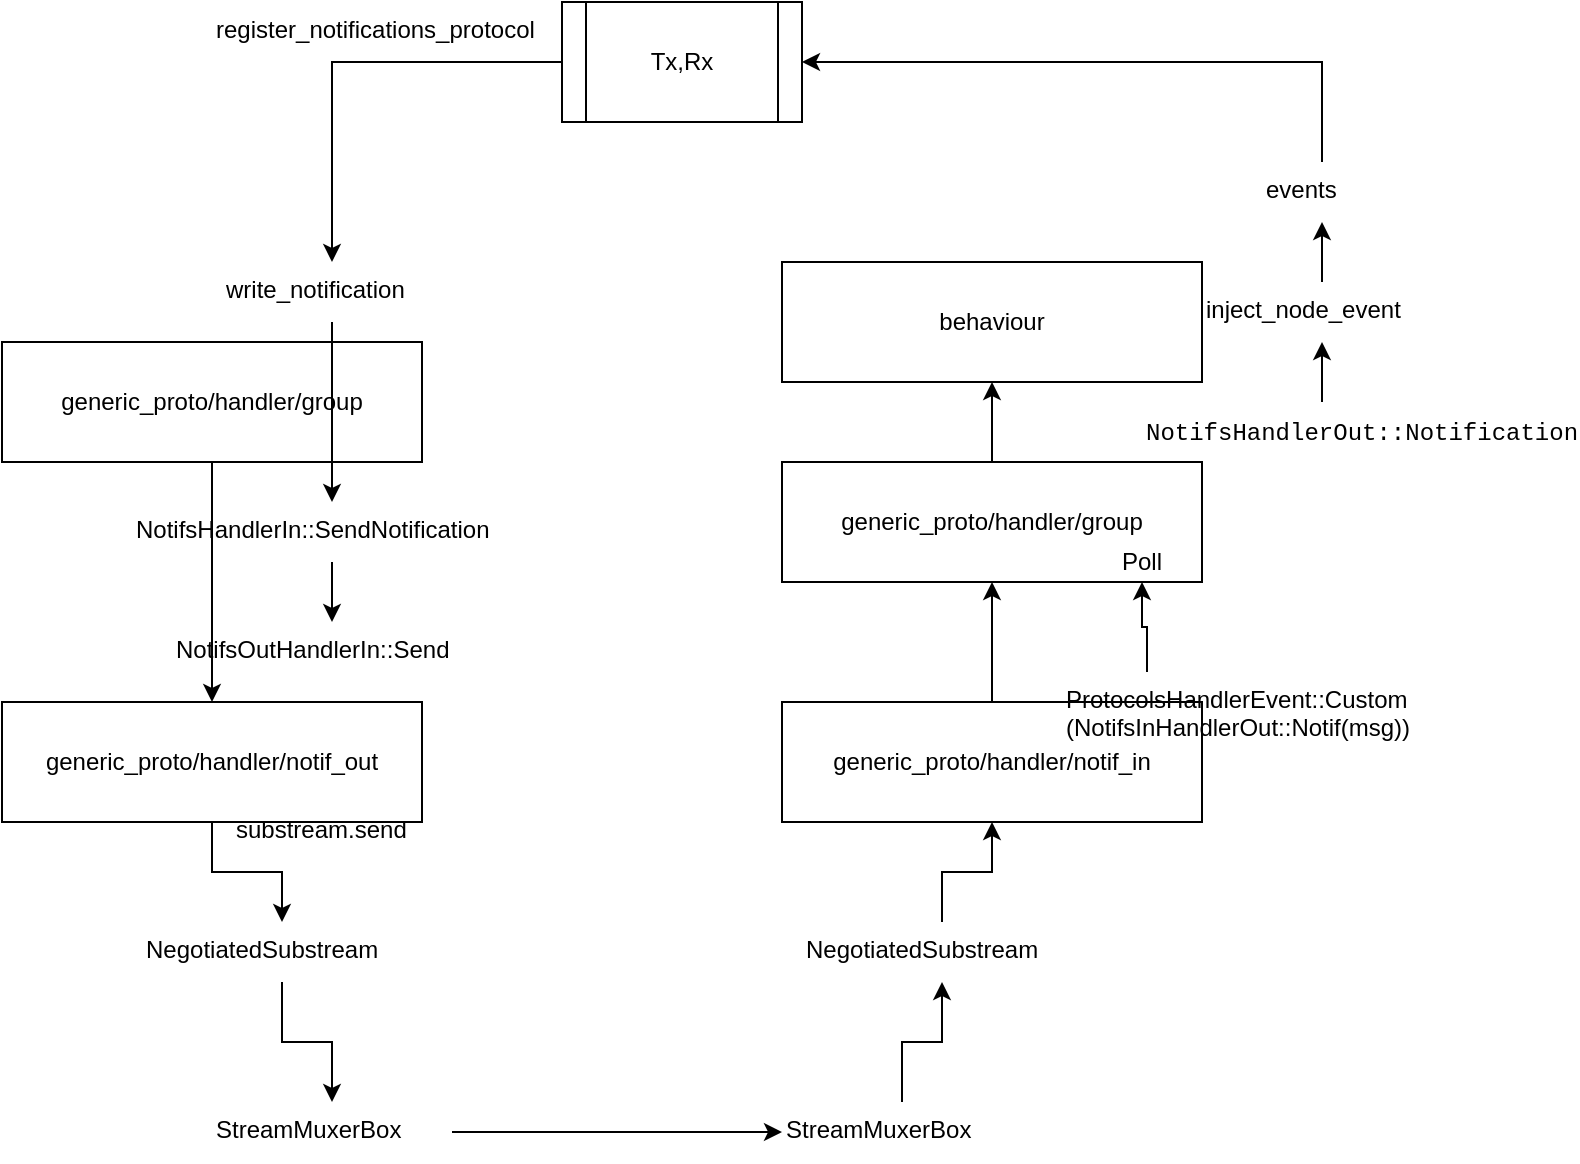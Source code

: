 <mxfile version="12.2.2" type="device" pages="1"><diagram id="RscGi7HocGm_ENZCdOCG" name="Page-1"><mxGraphModel dx="1092" dy="741" grid="0" gridSize="10" guides="1" tooltips="1" connect="1" arrows="1" fold="1" page="1" pageScale="1" pageWidth="827" pageHeight="1169" math="0" shadow="0"><root><mxCell id="0"/><mxCell id="1" parent="0"/><mxCell id="n2ZhBb6jHlwmBHAozTFn-29" style="edgeStyle=orthogonalEdgeStyle;rounded=0;orthogonalLoop=1;jettySize=auto;html=1;exitX=0.5;exitY=0;exitDx=0;exitDy=0;entryX=0.5;entryY=1;entryDx=0;entryDy=0;" edge="1" parent="1" source="n2ZhBb6jHlwmBHAozTFn-1" target="n2ZhBb6jHlwmBHAozTFn-26"><mxGeometry relative="1" as="geometry"/></mxCell><mxCell id="n2ZhBb6jHlwmBHAozTFn-1" value="generic_proto/handler/group" style="rounded=0;whiteSpace=wrap;html=1;" vertex="1" parent="1"><mxGeometry x="450" y="360" width="210" height="60" as="geometry"/></mxCell><mxCell id="n2ZhBb6jHlwmBHAozTFn-15" style="edgeStyle=orthogonalEdgeStyle;rounded=0;orthogonalLoop=1;jettySize=auto;html=1;exitX=0.5;exitY=0;exitDx=0;exitDy=0;" edge="1" parent="1" source="n2ZhBb6jHlwmBHAozTFn-2" target="n2ZhBb6jHlwmBHAozTFn-1"><mxGeometry relative="1" as="geometry"/></mxCell><mxCell id="n2ZhBb6jHlwmBHAozTFn-2" value="&lt;span style=&quot;white-space: normal&quot;&gt;generic_proto/handler/notif_in&lt;/span&gt;" style="rounded=0;whiteSpace=wrap;html=1;" vertex="1" parent="1"><mxGeometry x="450" y="480" width="210" height="60" as="geometry"/></mxCell><mxCell id="n2ZhBb6jHlwmBHAozTFn-9" style="edgeStyle=orthogonalEdgeStyle;rounded=0;orthogonalLoop=1;jettySize=auto;html=1;exitX=0.5;exitY=1;exitDx=0;exitDy=0;" edge="1" parent="1" source="n2ZhBb6jHlwmBHAozTFn-3" target="n2ZhBb6jHlwmBHAozTFn-4"><mxGeometry relative="1" as="geometry"/></mxCell><mxCell id="n2ZhBb6jHlwmBHAozTFn-3" value="generic_proto/handler/group" style="rounded=0;whiteSpace=wrap;html=1;" vertex="1" parent="1"><mxGeometry x="60" y="300" width="210" height="60" as="geometry"/></mxCell><mxCell id="n2ZhBb6jHlwmBHAozTFn-10" style="edgeStyle=orthogonalEdgeStyle;rounded=0;orthogonalLoop=1;jettySize=auto;html=1;exitX=0.5;exitY=1;exitDx=0;exitDy=0;" edge="1" parent="1" source="n2ZhBb6jHlwmBHAozTFn-4" target="n2ZhBb6jHlwmBHAozTFn-5"><mxGeometry relative="1" as="geometry"/></mxCell><mxCell id="n2ZhBb6jHlwmBHAozTFn-4" value="&lt;span style=&quot;white-space: normal&quot;&gt;generic_proto/handler/notif_out&lt;/span&gt;" style="rounded=0;whiteSpace=wrap;html=1;" vertex="1" parent="1"><mxGeometry x="60" y="480" width="210" height="60" as="geometry"/></mxCell><mxCell id="n2ZhBb6jHlwmBHAozTFn-11" style="edgeStyle=orthogonalEdgeStyle;rounded=0;orthogonalLoop=1;jettySize=auto;html=1;exitX=0.5;exitY=1;exitDx=0;exitDy=0;" edge="1" parent="1" source="n2ZhBb6jHlwmBHAozTFn-5" target="n2ZhBb6jHlwmBHAozTFn-7"><mxGeometry relative="1" as="geometry"/></mxCell><mxCell id="n2ZhBb6jHlwmBHAozTFn-5" value="NegotiatedSubstream" style="text;html=1;" vertex="1" parent="1"><mxGeometry x="130" y="590" width="140" height="30" as="geometry"/></mxCell><mxCell id="n2ZhBb6jHlwmBHAozTFn-14" style="edgeStyle=orthogonalEdgeStyle;rounded=0;orthogonalLoop=1;jettySize=auto;html=1;exitX=0.5;exitY=0;exitDx=0;exitDy=0;" edge="1" parent="1" source="n2ZhBb6jHlwmBHAozTFn-6" target="n2ZhBb6jHlwmBHAozTFn-2"><mxGeometry relative="1" as="geometry"/></mxCell><mxCell id="n2ZhBb6jHlwmBHAozTFn-6" value="NegotiatedSubstream" style="text;html=1;" vertex="1" parent="1"><mxGeometry x="460" y="590" width="140" height="30" as="geometry"/></mxCell><mxCell id="n2ZhBb6jHlwmBHAozTFn-12" style="edgeStyle=orthogonalEdgeStyle;rounded=0;orthogonalLoop=1;jettySize=auto;html=1;exitX=1;exitY=0.5;exitDx=0;exitDy=0;" edge="1" parent="1" source="n2ZhBb6jHlwmBHAozTFn-7" target="n2ZhBb6jHlwmBHAozTFn-8"><mxGeometry relative="1" as="geometry"/></mxCell><mxCell id="n2ZhBb6jHlwmBHAozTFn-7" value="StreamMuxerBox" style="text;html=1;" vertex="1" parent="1"><mxGeometry x="165" y="680" width="120" height="30" as="geometry"/></mxCell><mxCell id="n2ZhBb6jHlwmBHAozTFn-13" style="edgeStyle=orthogonalEdgeStyle;rounded=0;orthogonalLoop=1;jettySize=auto;html=1;exitX=0.5;exitY=0;exitDx=0;exitDy=0;" edge="1" parent="1" source="n2ZhBb6jHlwmBHAozTFn-8" target="n2ZhBb6jHlwmBHAozTFn-6"><mxGeometry relative="1" as="geometry"/></mxCell><mxCell id="n2ZhBb6jHlwmBHAozTFn-8" value="StreamMuxerBox" style="text;html=1;" vertex="1" parent="1"><mxGeometry x="450" y="680" width="120" height="30" as="geometry"/></mxCell><mxCell id="n2ZhBb6jHlwmBHAozTFn-16" value="substream.send" style="text;html=1;" vertex="1" parent="1"><mxGeometry x="175" y="530" width="110" height="30" as="geometry"/></mxCell><mxCell id="n2ZhBb6jHlwmBHAozTFn-17" value="NotifsOutHandlerIn::Send" style="text;html=1;" vertex="1" parent="1"><mxGeometry x="145" y="440" width="160" height="30" as="geometry"/></mxCell><mxCell id="n2ZhBb6jHlwmBHAozTFn-19" style="edgeStyle=orthogonalEdgeStyle;rounded=0;orthogonalLoop=1;jettySize=auto;html=1;exitX=0.5;exitY=1;exitDx=0;exitDy=0;" edge="1" parent="1" source="n2ZhBb6jHlwmBHAozTFn-18" target="n2ZhBb6jHlwmBHAozTFn-17"><mxGeometry relative="1" as="geometry"/></mxCell><mxCell id="n2ZhBb6jHlwmBHAozTFn-18" value="NotifsHandlerIn::SendNotification" style="text;html=1;" vertex="1" parent="1"><mxGeometry x="125" y="380" width="200" height="30" as="geometry"/></mxCell><mxCell id="n2ZhBb6jHlwmBHAozTFn-21" style="edgeStyle=orthogonalEdgeStyle;rounded=0;orthogonalLoop=1;jettySize=auto;html=1;exitX=0.5;exitY=1;exitDx=0;exitDy=0;" edge="1" parent="1" source="n2ZhBb6jHlwmBHAozTFn-20" target="n2ZhBb6jHlwmBHAozTFn-18"><mxGeometry relative="1" as="geometry"/></mxCell><mxCell id="n2ZhBb6jHlwmBHAozTFn-20" value="write_notification" style="text;html=1;" vertex="1" parent="1"><mxGeometry x="170" y="260" width="110" height="30" as="geometry"/></mxCell><mxCell id="n2ZhBb6jHlwmBHAozTFn-24" style="edgeStyle=orthogonalEdgeStyle;rounded=0;orthogonalLoop=1;jettySize=auto;html=1;exitX=0.25;exitY=0;exitDx=0;exitDy=0;entryX=0.5;entryY=1;entryDx=0;entryDy=0;" edge="1" parent="1" source="n2ZhBb6jHlwmBHAozTFn-22" target="n2ZhBb6jHlwmBHAozTFn-23"><mxGeometry relative="1" as="geometry"/></mxCell><mxCell id="n2ZhBb6jHlwmBHAozTFn-22" value="ProtocolsHandlerEvent::Custom&lt;br&gt;(NotifsInHandlerOut::Notif(msg))" style="text;html=1;" vertex="1" parent="1"><mxGeometry x="590" y="465" width="170" height="30" as="geometry"/></mxCell><mxCell id="n2ZhBb6jHlwmBHAozTFn-23" value="Poll" style="text;html=1;strokeColor=none;fillColor=none;align=center;verticalAlign=middle;whiteSpace=wrap;rounded=0;" vertex="1" parent="1"><mxGeometry x="610" y="400" width="40" height="20" as="geometry"/></mxCell><mxCell id="n2ZhBb6jHlwmBHAozTFn-34" style="edgeStyle=orthogonalEdgeStyle;rounded=0;orthogonalLoop=1;jettySize=auto;html=1;exitX=0.5;exitY=0;exitDx=0;exitDy=0;entryX=0.5;entryY=1;entryDx=0;entryDy=0;" edge="1" parent="1" source="n2ZhBb6jHlwmBHAozTFn-25" target="n2ZhBb6jHlwmBHAozTFn-33"><mxGeometry relative="1" as="geometry"/></mxCell><mxCell id="n2ZhBb6jHlwmBHAozTFn-25" value="inject_node_event" style="text;html=1;" vertex="1" parent="1"><mxGeometry x="660" y="270" width="120" height="30" as="geometry"/></mxCell><mxCell id="n2ZhBb6jHlwmBHAozTFn-26" value="behaviour" style="rounded=0;whiteSpace=wrap;html=1;" vertex="1" parent="1"><mxGeometry x="450" y="260" width="210" height="60" as="geometry"/></mxCell><mxCell id="n2ZhBb6jHlwmBHAozTFn-28" style="edgeStyle=orthogonalEdgeStyle;rounded=0;orthogonalLoop=1;jettySize=auto;html=1;exitX=0.75;exitY=0;exitDx=0;exitDy=0;" edge="1" parent="1" source="n2ZhBb6jHlwmBHAozTFn-27" target="n2ZhBb6jHlwmBHAozTFn-25"><mxGeometry relative="1" as="geometry"/></mxCell><mxCell id="n2ZhBb6jHlwmBHAozTFn-27" value="&lt;div style=&quot;background-color: rgb(255 , 255 , 255) ; font-family: &amp;#34;menlo&amp;#34; , &amp;#34;monaco&amp;#34; , &amp;#34;courier new&amp;#34; , monospace ; line-height: 18px ; white-space: pre&quot;&gt;NotifsHandlerOut::Notification&lt;/div&gt;" style="text;html=1;" vertex="1" parent="1"><mxGeometry x="630" y="330" width="120" height="30" as="geometry"/></mxCell><mxCell id="n2ZhBb6jHlwmBHAozTFn-38" style="edgeStyle=orthogonalEdgeStyle;rounded=0;orthogonalLoop=1;jettySize=auto;html=1;exitX=0.5;exitY=0;exitDx=0;exitDy=0;entryX=1;entryY=0.5;entryDx=0;entryDy=0;" edge="1" parent="1" source="n2ZhBb6jHlwmBHAozTFn-33" target="n2ZhBb6jHlwmBHAozTFn-36"><mxGeometry relative="1" as="geometry"/></mxCell><mxCell id="n2ZhBb6jHlwmBHAozTFn-33" value="events" style="text;html=1;" vertex="1" parent="1"><mxGeometry x="690" y="210" width="60" height="30" as="geometry"/></mxCell><mxCell id="n2ZhBb6jHlwmBHAozTFn-35" value="register_notifications_protocol" style="text;html=1;" vertex="1" parent="1"><mxGeometry x="165" y="130" width="180" height="30" as="geometry"/></mxCell><mxCell id="n2ZhBb6jHlwmBHAozTFn-37" style="edgeStyle=orthogonalEdgeStyle;rounded=0;orthogonalLoop=1;jettySize=auto;html=1;exitX=0;exitY=0.5;exitDx=0;exitDy=0;entryX=0.5;entryY=0;entryDx=0;entryDy=0;" edge="1" parent="1" source="n2ZhBb6jHlwmBHAozTFn-36" target="n2ZhBb6jHlwmBHAozTFn-20"><mxGeometry relative="1" as="geometry"/></mxCell><mxCell id="n2ZhBb6jHlwmBHAozTFn-36" value="Tx,Rx" style="shape=process;whiteSpace=wrap;html=1;backgroundOutline=1;" vertex="1" parent="1"><mxGeometry x="340" y="130" width="120" height="60" as="geometry"/></mxCell></root></mxGraphModel></diagram></mxfile>